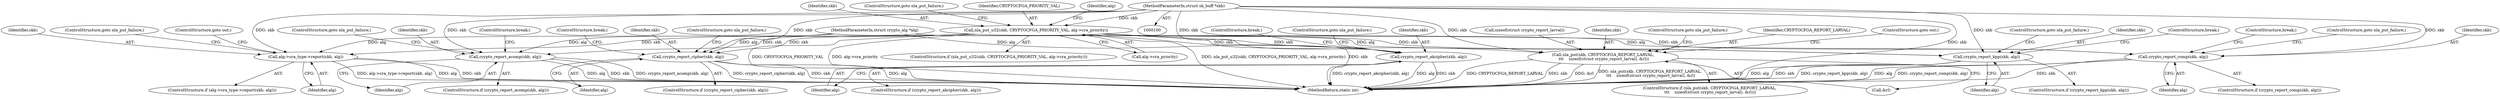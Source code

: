 digraph "0_linux_f43f39958beb206b53292801e216d9b8a660f087_4@pointer" {
"1000103" [label="(MethodParameterIn,struct sk_buff *skb)"];
"1000166" [label="(Call,nla_put_u32(skb, CRYPTOCFGA_PRIORITY_VAL, alg->cra_priority))"];
"1000191" [label="(Call,nla_put(skb, CRYPTOCFGA_REPORT_LARVAL,\n \t\t\t    sizeof(struct crypto_report_larval), &rl))"];
"1000212" [label="(Call,alg->cra_type->report(skb, alg))"];
"1000228" [label="(Call,crypto_report_cipher(skb, alg))"];
"1000235" [label="(Call,crypto_report_comp(skb, alg))"];
"1000242" [label="(Call,crypto_report_acomp(skb, alg))"];
"1000249" [label="(Call,crypto_report_akcipher(skb, alg))"];
"1000256" [label="(Call,crypto_report_kpp(skb, alg))"];
"1000246" [label="(ControlStructure,break;)"];
"1000244" [label="(Identifier,alg)"];
"1000249" [label="(Call,crypto_report_akcipher(skb, alg))"];
"1000259" [label="(ControlStructure,goto nla_put_failure;)"];
"1000228" [label="(Call,crypto_report_cipher(skb, alg))"];
"1000101" [label="(MethodParameterIn,struct crypto_alg *alg)"];
"1000237" [label="(Identifier,alg)"];
"1000268" [label="(MethodReturn,static int)"];
"1000103" [label="(MethodParameterIn,struct sk_buff *skb)"];
"1000235" [label="(Call,crypto_report_comp(skb, alg))"];
"1000242" [label="(Call,crypto_report_acomp(skb, alg))"];
"1000168" [label="(Identifier,CRYPTOCFGA_PRIORITY_VAL)"];
"1000227" [label="(ControlStructure,if (crypto_report_cipher(skb, alg)))"];
"1000251" [label="(Identifier,alg)"];
"1000253" [label="(ControlStructure,break;)"];
"1000176" [label="(Identifier,alg)"];
"1000258" [label="(Identifier,alg)"];
"1000192" [label="(Identifier,skb)"];
"1000216" [label="(ControlStructure,goto out;)"];
"1000239" [label="(ControlStructure,break;)"];
"1000257" [label="(Identifier,skb)"];
"1000232" [label="(ControlStructure,break;)"];
"1000169" [label="(Call,alg->cra_priority)"];
"1000165" [label="(ControlStructure,if (nla_put_u32(skb, CRYPTOCFGA_PRIORITY_VAL, alg->cra_priority)))"];
"1000198" [label="(ControlStructure,goto nla_put_failure;)"];
"1000229" [label="(Identifier,skb)"];
"1000252" [label="(ControlStructure,goto nla_put_failure;)"];
"1000260" [label="(ControlStructure,break;)"];
"1000230" [label="(Identifier,alg)"];
"1000211" [label="(ControlStructure,if (alg->cra_type->report(skb, alg)))"];
"1000193" [label="(Identifier,CRYPTOCFGA_REPORT_LARVAL)"];
"1000238" [label="(ControlStructure,goto nla_put_failure;)"];
"1000196" [label="(Call,&rl)"];
"1000199" [label="(ControlStructure,goto out;)"];
"1000231" [label="(ControlStructure,goto nla_put_failure;)"];
"1000241" [label="(ControlStructure,if (crypto_report_acomp(skb, alg)))"];
"1000212" [label="(Call,alg->cra_type->report(skb, alg))"];
"1000167" [label="(Identifier,skb)"];
"1000214" [label="(Identifier,alg)"];
"1000248" [label="(ControlStructure,if (crypto_report_akcipher(skb, alg)))"];
"1000236" [label="(Identifier,skb)"];
"1000234" [label="(ControlStructure,if (crypto_report_comp(skb, alg)))"];
"1000191" [label="(Call,nla_put(skb, CRYPTOCFGA_REPORT_LARVAL,\n \t\t\t    sizeof(struct crypto_report_larval), &rl))"];
"1000255" [label="(ControlStructure,if (crypto_report_kpp(skb, alg)))"];
"1000256" [label="(Call,crypto_report_kpp(skb, alg))"];
"1000166" [label="(Call,nla_put_u32(skb, CRYPTOCFGA_PRIORITY_VAL, alg->cra_priority))"];
"1000250" [label="(Identifier,skb)"];
"1000245" [label="(ControlStructure,goto nla_put_failure;)"];
"1000243" [label="(Identifier,skb)"];
"1000213" [label="(Identifier,skb)"];
"1000194" [label="(Call,sizeof(struct crypto_report_larval))"];
"1000190" [label="(ControlStructure,if (nla_put(skb, CRYPTOCFGA_REPORT_LARVAL,\n \t\t\t    sizeof(struct crypto_report_larval), &rl)))"];
"1000172" [label="(ControlStructure,goto nla_put_failure;)"];
"1000215" [label="(ControlStructure,goto nla_put_failure;)"];
"1000103" -> "1000100"  [label="AST: "];
"1000103" -> "1000268"  [label="DDG: skb"];
"1000103" -> "1000166"  [label="DDG: skb"];
"1000103" -> "1000191"  [label="DDG: skb"];
"1000103" -> "1000212"  [label="DDG: skb"];
"1000103" -> "1000228"  [label="DDG: skb"];
"1000103" -> "1000235"  [label="DDG: skb"];
"1000103" -> "1000242"  [label="DDG: skb"];
"1000103" -> "1000249"  [label="DDG: skb"];
"1000103" -> "1000256"  [label="DDG: skb"];
"1000166" -> "1000165"  [label="AST: "];
"1000166" -> "1000169"  [label="CFG: "];
"1000167" -> "1000166"  [label="AST: "];
"1000168" -> "1000166"  [label="AST: "];
"1000169" -> "1000166"  [label="AST: "];
"1000172" -> "1000166"  [label="CFG: "];
"1000176" -> "1000166"  [label="CFG: "];
"1000166" -> "1000268"  [label="DDG: CRYPTOCFGA_PRIORITY_VAL"];
"1000166" -> "1000268"  [label="DDG: alg->cra_priority"];
"1000166" -> "1000268"  [label="DDG: nla_put_u32(skb, CRYPTOCFGA_PRIORITY_VAL, alg->cra_priority)"];
"1000166" -> "1000268"  [label="DDG: skb"];
"1000166" -> "1000191"  [label="DDG: skb"];
"1000166" -> "1000212"  [label="DDG: skb"];
"1000166" -> "1000228"  [label="DDG: skb"];
"1000166" -> "1000235"  [label="DDG: skb"];
"1000166" -> "1000242"  [label="DDG: skb"];
"1000166" -> "1000249"  [label="DDG: skb"];
"1000166" -> "1000256"  [label="DDG: skb"];
"1000191" -> "1000190"  [label="AST: "];
"1000191" -> "1000196"  [label="CFG: "];
"1000192" -> "1000191"  [label="AST: "];
"1000193" -> "1000191"  [label="AST: "];
"1000194" -> "1000191"  [label="AST: "];
"1000196" -> "1000191"  [label="AST: "];
"1000198" -> "1000191"  [label="CFG: "];
"1000199" -> "1000191"  [label="CFG: "];
"1000191" -> "1000268"  [label="DDG: &rl"];
"1000191" -> "1000268"  [label="DDG: nla_put(skb, CRYPTOCFGA_REPORT_LARVAL,\n \t\t\t    sizeof(struct crypto_report_larval), &rl)"];
"1000191" -> "1000268"  [label="DDG: CRYPTOCFGA_REPORT_LARVAL"];
"1000191" -> "1000268"  [label="DDG: skb"];
"1000212" -> "1000211"  [label="AST: "];
"1000212" -> "1000214"  [label="CFG: "];
"1000213" -> "1000212"  [label="AST: "];
"1000214" -> "1000212"  [label="AST: "];
"1000215" -> "1000212"  [label="CFG: "];
"1000216" -> "1000212"  [label="CFG: "];
"1000212" -> "1000268"  [label="DDG: alg->cra_type->report(skb, alg)"];
"1000212" -> "1000268"  [label="DDG: alg"];
"1000212" -> "1000268"  [label="DDG: skb"];
"1000101" -> "1000212"  [label="DDG: alg"];
"1000228" -> "1000227"  [label="AST: "];
"1000228" -> "1000230"  [label="CFG: "];
"1000229" -> "1000228"  [label="AST: "];
"1000230" -> "1000228"  [label="AST: "];
"1000231" -> "1000228"  [label="CFG: "];
"1000232" -> "1000228"  [label="CFG: "];
"1000228" -> "1000268"  [label="DDG: crypto_report_cipher(skb, alg)"];
"1000228" -> "1000268"  [label="DDG: skb"];
"1000228" -> "1000268"  [label="DDG: alg"];
"1000101" -> "1000228"  [label="DDG: alg"];
"1000235" -> "1000234"  [label="AST: "];
"1000235" -> "1000237"  [label="CFG: "];
"1000236" -> "1000235"  [label="AST: "];
"1000237" -> "1000235"  [label="AST: "];
"1000238" -> "1000235"  [label="CFG: "];
"1000239" -> "1000235"  [label="CFG: "];
"1000235" -> "1000268"  [label="DDG: skb"];
"1000235" -> "1000268"  [label="DDG: alg"];
"1000235" -> "1000268"  [label="DDG: crypto_report_comp(skb, alg)"];
"1000101" -> "1000235"  [label="DDG: alg"];
"1000242" -> "1000241"  [label="AST: "];
"1000242" -> "1000244"  [label="CFG: "];
"1000243" -> "1000242"  [label="AST: "];
"1000244" -> "1000242"  [label="AST: "];
"1000245" -> "1000242"  [label="CFG: "];
"1000246" -> "1000242"  [label="CFG: "];
"1000242" -> "1000268"  [label="DDG: crypto_report_acomp(skb, alg)"];
"1000242" -> "1000268"  [label="DDG: alg"];
"1000242" -> "1000268"  [label="DDG: skb"];
"1000101" -> "1000242"  [label="DDG: alg"];
"1000249" -> "1000248"  [label="AST: "];
"1000249" -> "1000251"  [label="CFG: "];
"1000250" -> "1000249"  [label="AST: "];
"1000251" -> "1000249"  [label="AST: "];
"1000252" -> "1000249"  [label="CFG: "];
"1000253" -> "1000249"  [label="CFG: "];
"1000249" -> "1000268"  [label="DDG: alg"];
"1000249" -> "1000268"  [label="DDG: skb"];
"1000249" -> "1000268"  [label="DDG: crypto_report_akcipher(skb, alg)"];
"1000101" -> "1000249"  [label="DDG: alg"];
"1000256" -> "1000255"  [label="AST: "];
"1000256" -> "1000258"  [label="CFG: "];
"1000257" -> "1000256"  [label="AST: "];
"1000258" -> "1000256"  [label="AST: "];
"1000259" -> "1000256"  [label="CFG: "];
"1000260" -> "1000256"  [label="CFG: "];
"1000256" -> "1000268"  [label="DDG: alg"];
"1000256" -> "1000268"  [label="DDG: skb"];
"1000256" -> "1000268"  [label="DDG: crypto_report_kpp(skb, alg)"];
"1000101" -> "1000256"  [label="DDG: alg"];
}
